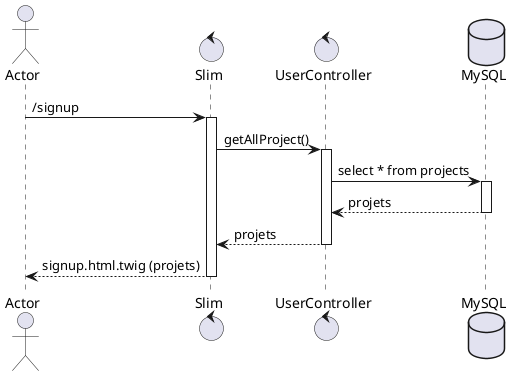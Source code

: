 @startuml GET
actor Actor as a
control Slim as s
Control UserController as uc
database MySQL as db

a -> s : /signup
activate s
s -> uc : getAllProject()
activate uc
uc -> db :select * from projects
activate db
db --> uc :projets
deactivate db
uc --> s :projets
deactivate uc
s --> a : signup.html.twig (projets)
deactivate s

@enduml

@startuml POST
actor Actor as a
control Slim as s
Control UserController as uc
Control MailerController as mc
database MySQL as db

a -> s : /signup (name, firstname, email, project_name, password, password_confirm)
activate s
s -> uc : signup(name, firstname, email, project_name, password, password_confirm)
activate uc
alt #FFAAAA mauvaises infos
uc --> s :error
s --> a : signup.html.twig (error)
else #ccffaa bonnes infos
uc -> db :insert into users
activate db
db --> uc
deactivate db
uc -> mc :Send_Validation_Mail(email, token)
activate mc
mc --> uc
deactivate mc
uc --> s :void
deactivate uc
s --> a : Redirection /
deactivate s
end

@enduml